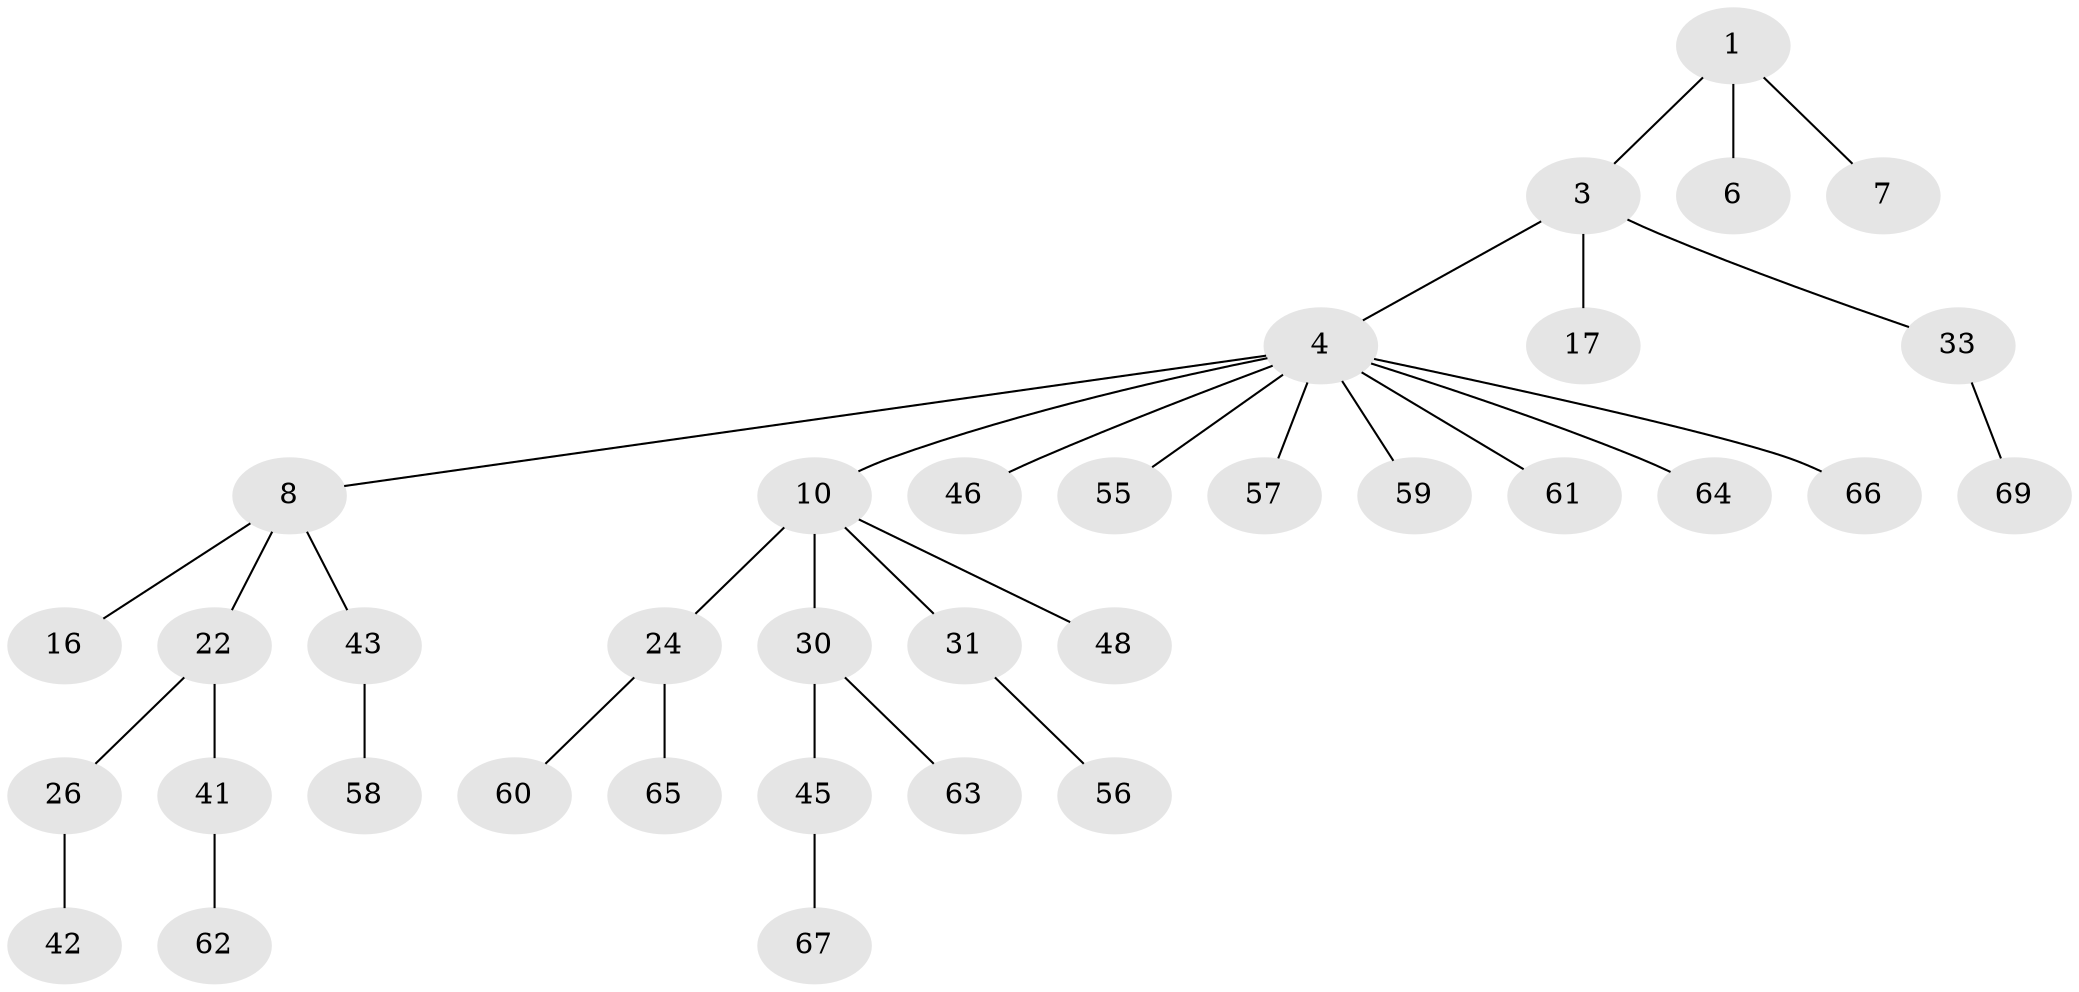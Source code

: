 // original degree distribution, {4: 0.056338028169014086, 2: 0.23943661971830985, 7: 0.014084507042253521, 8: 0.014084507042253521, 3: 0.1267605633802817, 1: 0.5211267605633803, 5: 0.014084507042253521, 6: 0.014084507042253521}
// Generated by graph-tools (version 1.1) at 2025/15/03/09/25 04:15:38]
// undirected, 35 vertices, 34 edges
graph export_dot {
graph [start="1"]
  node [color=gray90,style=filled];
  1 [super="+2+9"];
  3 [super="+21+20+11"];
  4 [super="+27+12+40+28+5"];
  6;
  7 [super="+25"];
  8 [super="+15+39"];
  10 [super="+18+49+14+36"];
  16;
  17;
  22;
  24 [super="+34"];
  26;
  30 [super="+51"];
  31 [super="+52"];
  33;
  41 [super="+71"];
  42;
  43 [super="+44"];
  45;
  46 [super="+70"];
  48;
  55;
  56;
  57;
  58;
  59;
  60;
  61;
  62;
  63;
  64;
  65;
  66;
  67;
  69;
  1 -- 6;
  1 -- 7;
  1 -- 3;
  3 -- 4;
  3 -- 17;
  3 -- 33;
  4 -- 8;
  4 -- 10;
  4 -- 66;
  4 -- 61;
  4 -- 55;
  4 -- 64;
  4 -- 59;
  4 -- 46;
  4 -- 57;
  8 -- 16;
  8 -- 43;
  8 -- 22;
  10 -- 30;
  10 -- 48;
  10 -- 31;
  10 -- 24;
  22 -- 26;
  22 -- 41;
  24 -- 60;
  24 -- 65;
  26 -- 42;
  30 -- 45;
  30 -- 63;
  31 -- 56;
  33 -- 69;
  41 -- 62;
  43 -- 58;
  45 -- 67;
}
